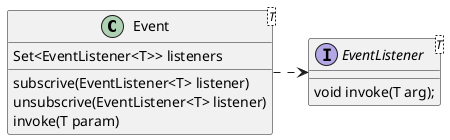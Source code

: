 @startuml

class Event<T>{

	Set<EventListener<T>> listeners
	subscrive(EventListener<T> listener)
	unsubscrive(EventListener<T> listener)
	invoke(T param)

}
interface EventListener<T>{

	void invoke(T arg);
}

Event .> EventListener

@enduml